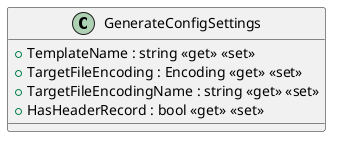 @startuml
class GenerateConfigSettings {
    + TemplateName : string <<get>> <<set>>
    + TargetFileEncoding : Encoding <<get>> <<set>>
    + TargetFileEncodingName : string <<get>> <<set>>
    + HasHeaderRecord : bool <<get>> <<set>>
}
@enduml
